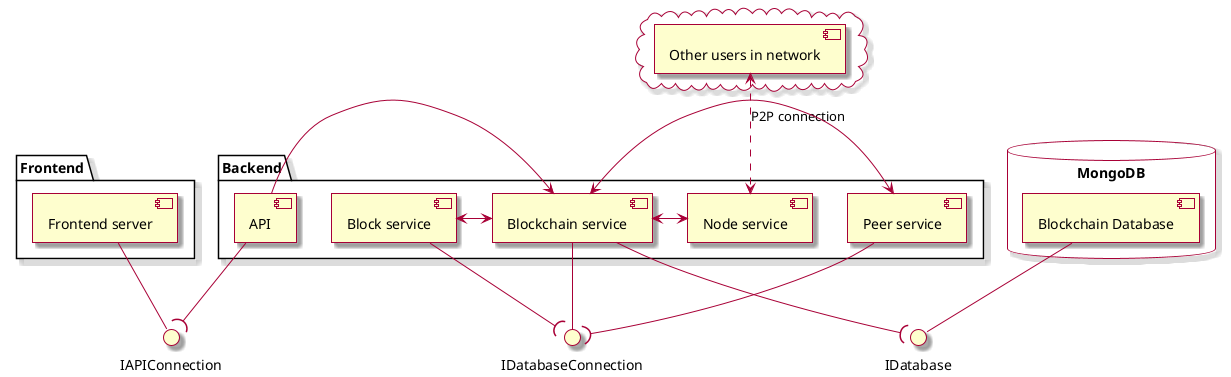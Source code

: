 @startuml

skin rose
database "MongoDB" {
component [Blockchain Database] as DB
}
package "Backend"{
component [Blockchain service] as BM
component [API]
component [Node service] as NM
component [Peer service] as PM
component [Block service] as BS
}
cloud {
component [Other users in network] as users
}

package "Frontend" {
component [Frontend server] as FS
}


interface IDatabaseConnection
interface IAPIConnection

DB -- IDatabase

BM --( IDatabase
BM -- IDatabaseConnection
BS --( IDatabaseConnection
PM --( IDatabaseConnection

NM <.up.> users : P2P connection

API -> BM
BM <-> BS
BM <-> NM
BM <-> PM

API --( IAPIConnection
FS -- IAPIConnection


@enduml